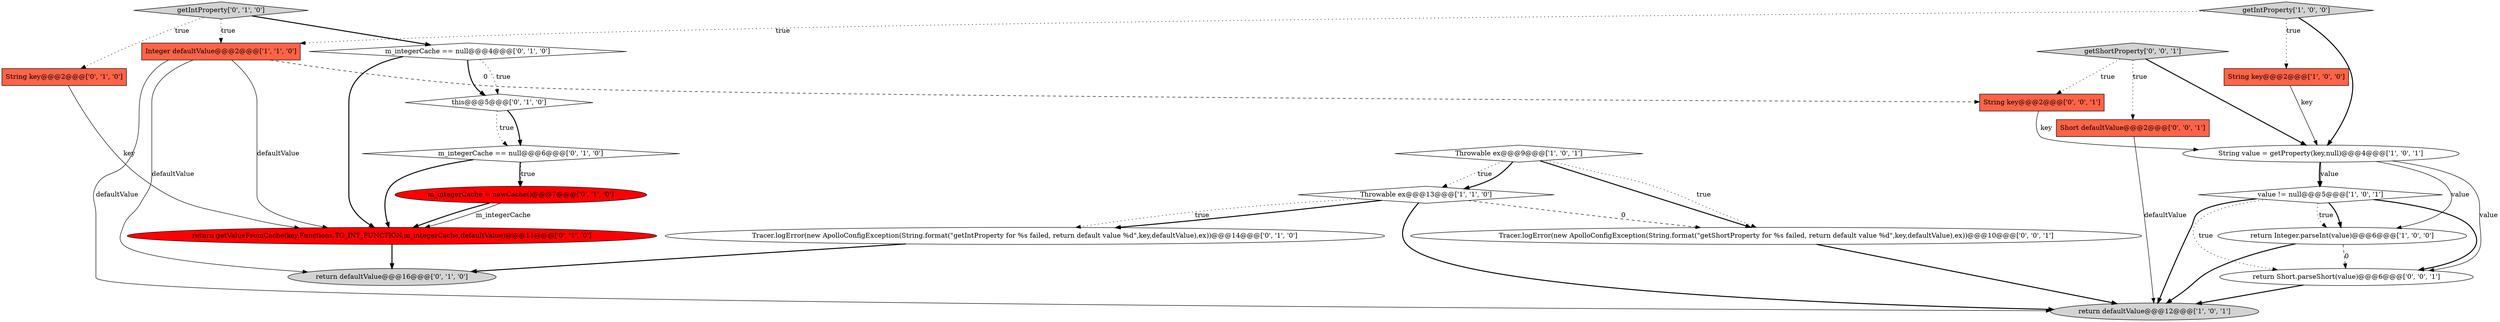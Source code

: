 digraph {
11 [style = filled, label = "return getValueFromCache(key,Functions.TO_INT_FUNCTION,m_integerCache,defaultValue)@@@11@@@['0', '1', '0']", fillcolor = red, shape = ellipse image = "AAA1AAABBB2BBB"];
9 [style = filled, label = "Tracer.logError(new ApolloConfigException(String.format(\"getIntProperty for %s failed, return default value %d\",key,defaultValue),ex))@@@14@@@['0', '1', '0']", fillcolor = white, shape = ellipse image = "AAA0AAABBB2BBB"];
13 [style = filled, label = "String key@@@2@@@['0', '1', '0']", fillcolor = tomato, shape = box image = "AAA0AAABBB2BBB"];
14 [style = filled, label = "m_integerCache == null@@@6@@@['0', '1', '0']", fillcolor = white, shape = diamond image = "AAA0AAABBB2BBB"];
1 [style = filled, label = "value != null@@@5@@@['1', '0', '1']", fillcolor = white, shape = diamond image = "AAA0AAABBB1BBB"];
4 [style = filled, label = "Throwable ex@@@9@@@['1', '0', '1']", fillcolor = white, shape = diamond image = "AAA0AAABBB1BBB"];
21 [style = filled, label = "Tracer.logError(new ApolloConfigException(String.format(\"getShortProperty for %s failed, return default value %d\",key,defaultValue),ex))@@@10@@@['0', '0', '1']", fillcolor = white, shape = ellipse image = "AAA0AAABBB3BBB"];
20 [style = filled, label = "String key@@@2@@@['0', '0', '1']", fillcolor = tomato, shape = box image = "AAA0AAABBB3BBB"];
10 [style = filled, label = "return defaultValue@@@16@@@['0', '1', '0']", fillcolor = lightgray, shape = ellipse image = "AAA0AAABBB2BBB"];
19 [style = filled, label = "return Short.parseShort(value)@@@6@@@['0', '0', '1']", fillcolor = white, shape = ellipse image = "AAA0AAABBB3BBB"];
12 [style = filled, label = "m_integerCache = newCache()@@@7@@@['0', '1', '0']", fillcolor = red, shape = ellipse image = "AAA1AAABBB2BBB"];
2 [style = filled, label = "String value = getProperty(key,null)@@@4@@@['1', '0', '1']", fillcolor = white, shape = ellipse image = "AAA0AAABBB1BBB"];
5 [style = filled, label = "return defaultValue@@@12@@@['1', '0', '1']", fillcolor = lightgray, shape = ellipse image = "AAA0AAABBB1BBB"];
7 [style = filled, label = "Integer defaultValue@@@2@@@['1', '1', '0']", fillcolor = tomato, shape = box image = "AAA0AAABBB1BBB"];
17 [style = filled, label = "this@@@5@@@['0', '1', '0']", fillcolor = white, shape = diamond image = "AAA0AAABBB2BBB"];
16 [style = filled, label = "m_integerCache == null@@@4@@@['0', '1', '0']", fillcolor = white, shape = diamond image = "AAA0AAABBB2BBB"];
18 [style = filled, label = "Short defaultValue@@@2@@@['0', '0', '1']", fillcolor = tomato, shape = box image = "AAA0AAABBB3BBB"];
15 [style = filled, label = "getIntProperty['0', '1', '0']", fillcolor = lightgray, shape = diamond image = "AAA0AAABBB2BBB"];
22 [style = filled, label = "getShortProperty['0', '0', '1']", fillcolor = lightgray, shape = diamond image = "AAA0AAABBB3BBB"];
6 [style = filled, label = "Throwable ex@@@13@@@['1', '1', '0']", fillcolor = white, shape = diamond image = "AAA0AAABBB1BBB"];
3 [style = filled, label = "return Integer.parseInt(value)@@@6@@@['1', '0', '0']", fillcolor = white, shape = ellipse image = "AAA0AAABBB1BBB"];
0 [style = filled, label = "String key@@@2@@@['1', '0', '0']", fillcolor = tomato, shape = box image = "AAA0AAABBB1BBB"];
8 [style = filled, label = "getIntProperty['1', '0', '0']", fillcolor = lightgray, shape = diamond image = "AAA0AAABBB1BBB"];
1->5 [style = bold, label=""];
7->10 [style = solid, label="defaultValue"];
4->6 [style = dotted, label="true"];
6->21 [style = dashed, label="0"];
16->11 [style = bold, label=""];
22->2 [style = bold, label=""];
22->18 [style = dotted, label="true"];
14->12 [style = dotted, label="true"];
2->3 [style = solid, label="value"];
4->6 [style = bold, label=""];
2->1 [style = bold, label=""];
16->17 [style = dotted, label="true"];
12->11 [style = bold, label=""];
1->3 [style = bold, label=""];
4->21 [style = bold, label=""];
17->14 [style = dotted, label="true"];
7->20 [style = dashed, label="0"];
8->7 [style = dotted, label="true"];
2->19 [style = solid, label="value"];
16->17 [style = bold, label=""];
9->10 [style = bold, label=""];
7->11 [style = solid, label="defaultValue"];
15->7 [style = dotted, label="true"];
15->16 [style = bold, label=""];
1->19 [style = dotted, label="true"];
18->5 [style = solid, label="defaultValue"];
15->13 [style = dotted, label="true"];
1->3 [style = dotted, label="true"];
3->19 [style = dashed, label="0"];
19->5 [style = bold, label=""];
21->5 [style = bold, label=""];
4->21 [style = dotted, label="true"];
12->11 [style = solid, label="m_integerCache"];
2->1 [style = solid, label="value"];
3->5 [style = bold, label=""];
6->5 [style = bold, label=""];
7->5 [style = solid, label="defaultValue"];
22->20 [style = dotted, label="true"];
13->11 [style = solid, label="key"];
8->2 [style = bold, label=""];
6->9 [style = dotted, label="true"];
17->14 [style = bold, label=""];
11->10 [style = bold, label=""];
14->12 [style = bold, label=""];
8->0 [style = dotted, label="true"];
0->2 [style = solid, label="key"];
20->2 [style = solid, label="key"];
6->9 [style = bold, label=""];
1->19 [style = bold, label=""];
14->11 [style = bold, label=""];
}
